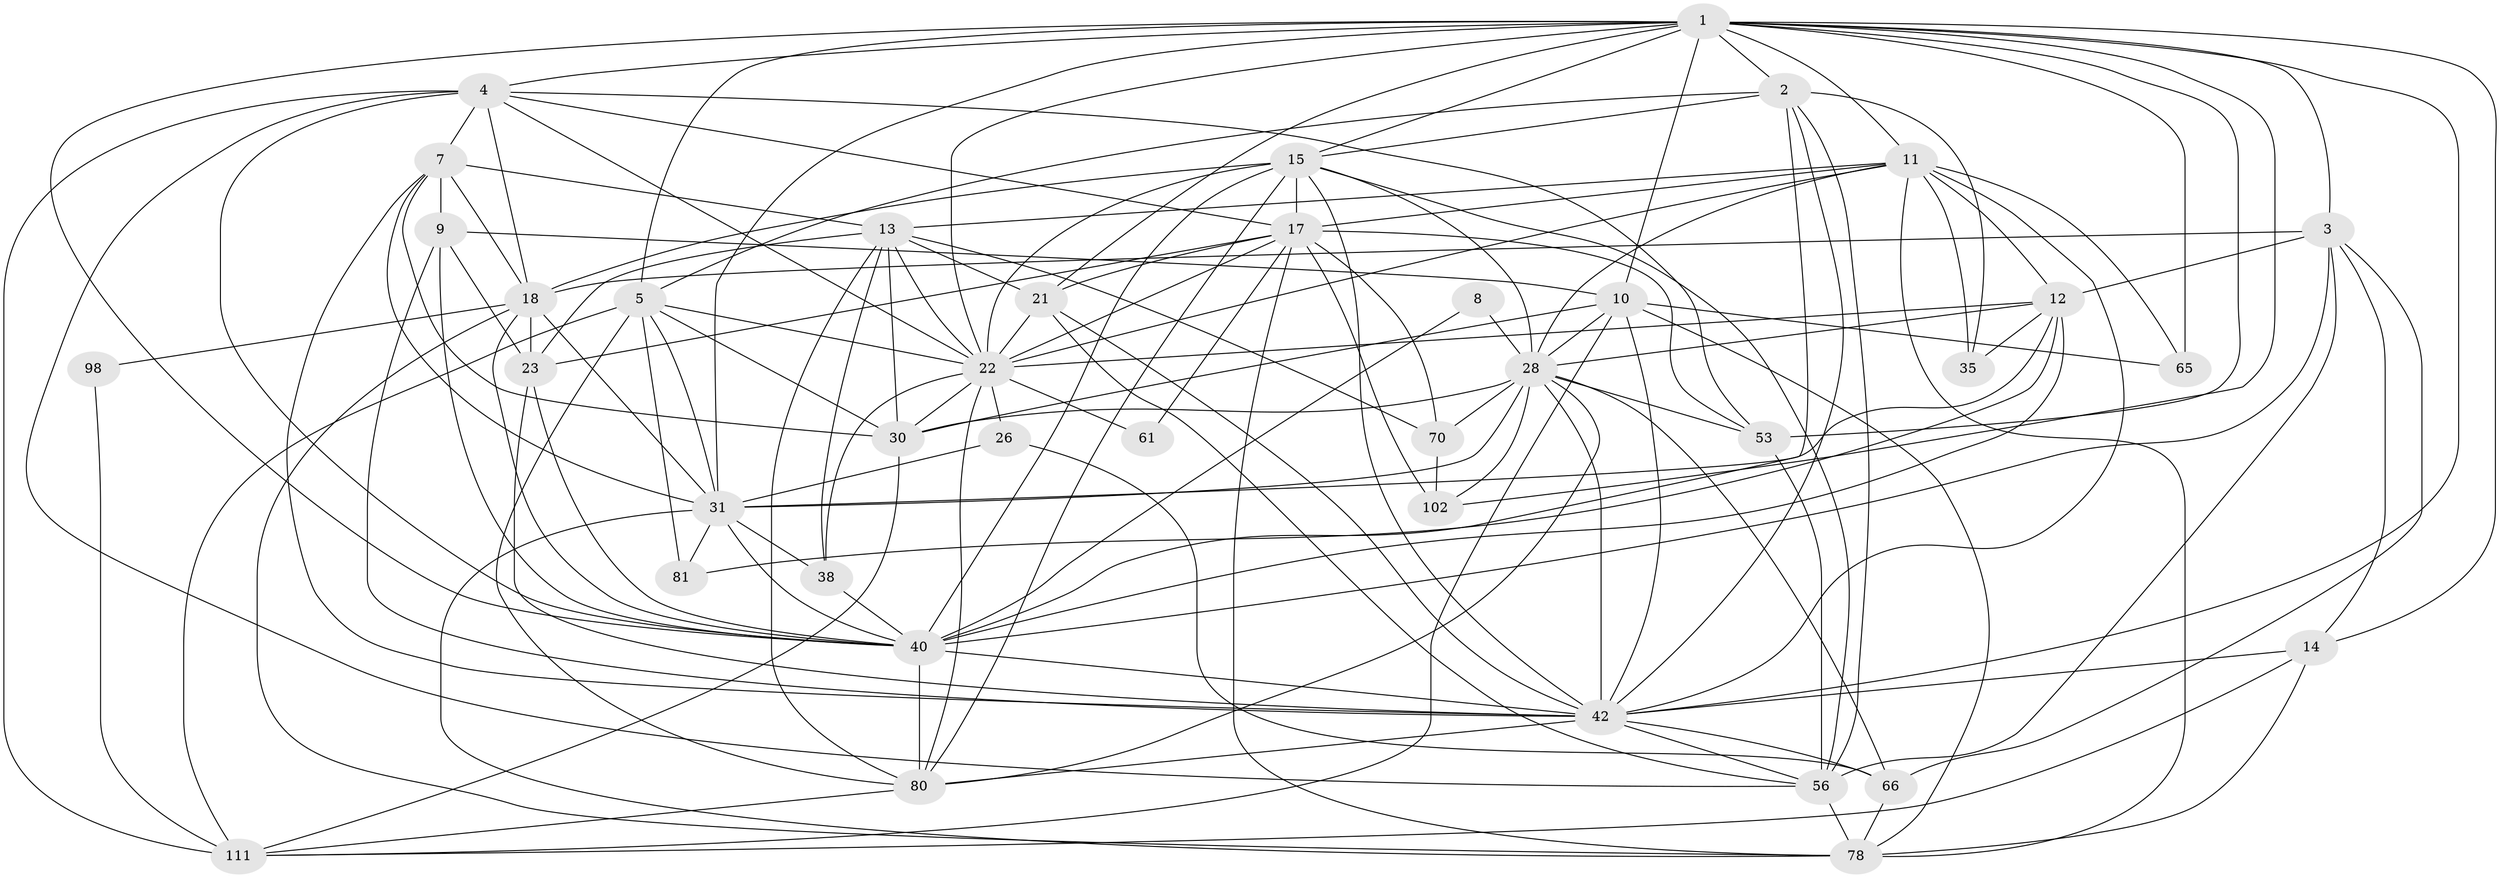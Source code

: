 // original degree distribution, {7: 0.03816793893129771, 3: 0.24427480916030533, 2: 0.15267175572519084, 4: 0.25190839694656486, 6: 0.07633587786259542, 5: 0.22137404580152673, 8: 0.015267175572519083}
// Generated by graph-tools (version 1.1) at 2025/18/03/04/25 18:18:37]
// undirected, 39 vertices, 143 edges
graph export_dot {
graph [start="1"]
  node [color=gray90,style=filled];
  1 [super="+32+59+25"];
  2 [super="+109+34"];
  3 [super="+51"];
  4 [super="+107+101+58"];
  5 [super="+6+89"];
  7 [super="+74+16"];
  8;
  9 [super="+86"];
  10 [super="+39"];
  11 [super="+117+44"];
  12 [super="+37"];
  13 [super="+77+124"];
  14 [super="+108+71"];
  15 [super="+19+46"];
  17 [super="+110+27+100+20"];
  18 [super="+24+99"];
  21 [super="+73+69+68"];
  22 [super="+50+36+41"];
  23 [super="+29"];
  26;
  28 [super="+52+47+49"];
  30 [super="+126+48"];
  31 [super="+114+45+33+64+83"];
  35;
  38 [super="+57"];
  40 [super="+93+92+76"];
  42 [super="+129+130+72+60"];
  53 [super="+54"];
  56 [super="+106+105+63"];
  61;
  65;
  66 [super="+96"];
  70 [super="+103"];
  78 [super="+128+123"];
  80 [super="+120+94"];
  81;
  98 [super="+104"];
  102;
  111 [super="+113"];
  1 -- 42;
  1 -- 14 [weight=2];
  1 -- 5;
  1 -- 2;
  1 -- 4;
  1 -- 15;
  1 -- 3 [weight=2];
  1 -- 22;
  1 -- 31 [weight=3];
  1 -- 65;
  1 -- 102;
  1 -- 40;
  1 -- 10;
  1 -- 21;
  1 -- 53;
  1 -- 11;
  2 -- 42;
  2 -- 35;
  2 -- 5;
  2 -- 40 [weight=2];
  2 -- 56;
  2 -- 15;
  3 -- 12;
  3 -- 18;
  3 -- 66;
  3 -- 40;
  3 -- 56;
  3 -- 14;
  4 -- 56;
  4 -- 22;
  4 -- 111;
  4 -- 17;
  4 -- 40 [weight=2];
  4 -- 18;
  4 -- 53;
  4 -- 7;
  5 -- 81;
  5 -- 111 [weight=2];
  5 -- 80;
  5 -- 31;
  5 -- 30;
  5 -- 22;
  7 -- 18;
  7 -- 9;
  7 -- 13;
  7 -- 31;
  7 -- 42;
  7 -- 30;
  8 -- 28;
  8 -- 40;
  9 -- 42;
  9 -- 40 [weight=2];
  9 -- 10;
  9 -- 23;
  10 -- 65;
  10 -- 42;
  10 -- 78;
  10 -- 30;
  10 -- 28;
  10 -- 111;
  11 -- 42;
  11 -- 65;
  11 -- 35;
  11 -- 13;
  11 -- 12 [weight=2];
  11 -- 28;
  11 -- 17 [weight=2];
  11 -- 22 [weight=2];
  11 -- 78;
  12 -- 31 [weight=2];
  12 -- 35;
  12 -- 40;
  12 -- 81 [weight=2];
  12 -- 22;
  12 -- 28;
  13 -- 80;
  13 -- 21;
  13 -- 70;
  13 -- 22 [weight=2];
  13 -- 30;
  13 -- 23;
  13 -- 38;
  14 -- 42;
  14 -- 78;
  14 -- 111;
  15 -- 40 [weight=2];
  15 -- 42;
  15 -- 80;
  15 -- 17 [weight=2];
  15 -- 28;
  15 -- 56;
  15 -- 18;
  15 -- 22;
  17 -- 70;
  17 -- 102;
  17 -- 78;
  17 -- 22 [weight=3];
  17 -- 61;
  17 -- 21;
  17 -- 53 [weight=2];
  17 -- 23;
  18 -- 40;
  18 -- 98 [weight=2];
  18 -- 78;
  18 -- 31;
  18 -- 23;
  21 -- 56 [weight=2];
  21 -- 22;
  21 -- 42;
  22 -- 80;
  22 -- 61;
  22 -- 30 [weight=2];
  22 -- 38;
  22 -- 26;
  23 -- 40;
  23 -- 42;
  26 -- 66;
  26 -- 31;
  28 -- 66;
  28 -- 80;
  28 -- 102;
  28 -- 30 [weight=2];
  28 -- 70;
  28 -- 42;
  28 -- 53;
  28 -- 31;
  30 -- 111;
  31 -- 78;
  31 -- 38;
  31 -- 81;
  31 -- 40;
  38 -- 40;
  40 -- 80 [weight=2];
  40 -- 42;
  42 -- 56;
  42 -- 80;
  42 -- 66;
  53 -- 56 [weight=2];
  56 -- 78;
  66 -- 78;
  70 -- 102;
  80 -- 111;
  98 -- 111;
}
